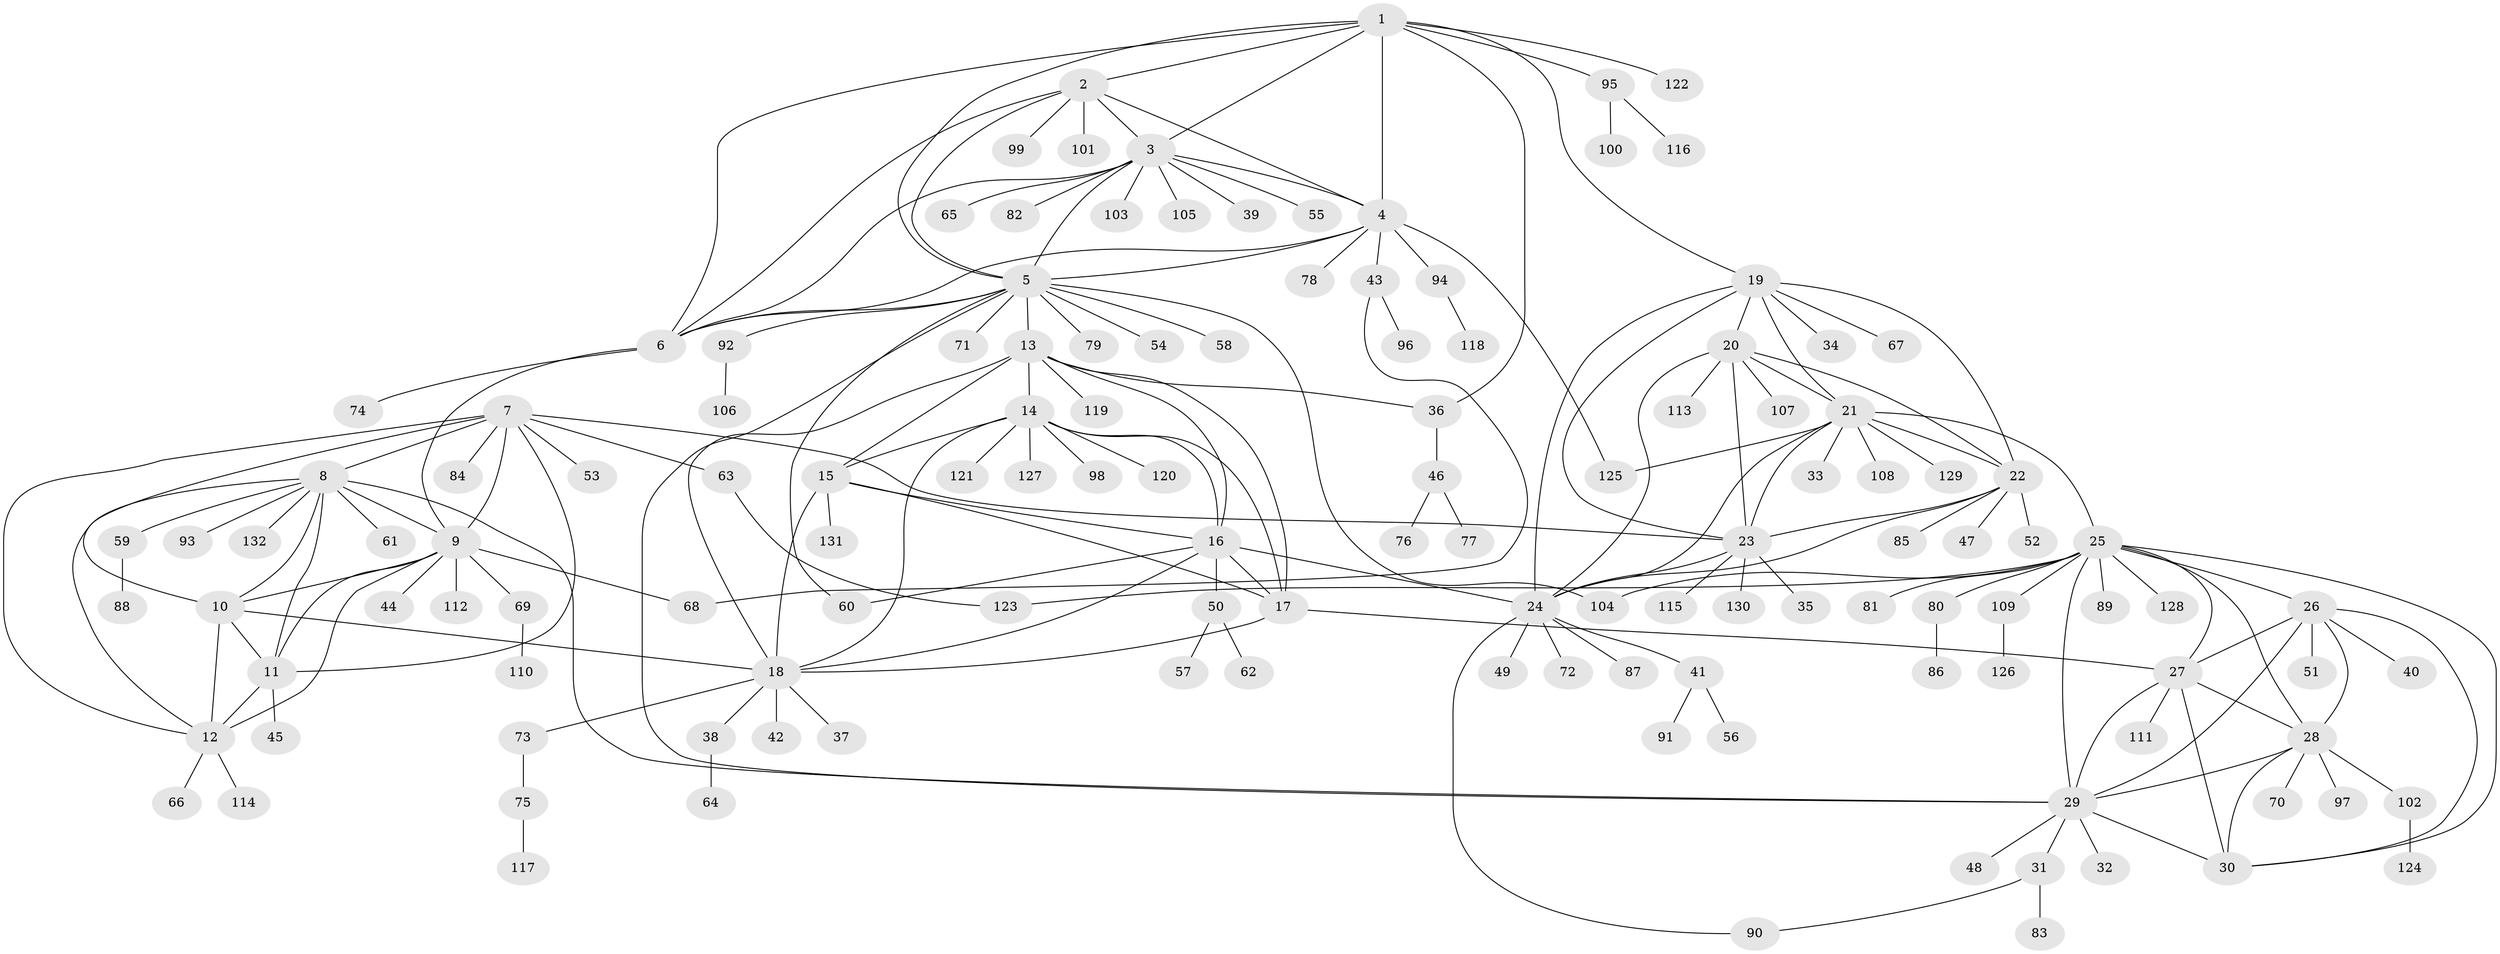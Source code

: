// Generated by graph-tools (version 1.1) at 2025/15/03/09/25 04:15:57]
// undirected, 132 vertices, 194 edges
graph export_dot {
graph [start="1"]
  node [color=gray90,style=filled];
  1;
  2;
  3;
  4;
  5;
  6;
  7;
  8;
  9;
  10;
  11;
  12;
  13;
  14;
  15;
  16;
  17;
  18;
  19;
  20;
  21;
  22;
  23;
  24;
  25;
  26;
  27;
  28;
  29;
  30;
  31;
  32;
  33;
  34;
  35;
  36;
  37;
  38;
  39;
  40;
  41;
  42;
  43;
  44;
  45;
  46;
  47;
  48;
  49;
  50;
  51;
  52;
  53;
  54;
  55;
  56;
  57;
  58;
  59;
  60;
  61;
  62;
  63;
  64;
  65;
  66;
  67;
  68;
  69;
  70;
  71;
  72;
  73;
  74;
  75;
  76;
  77;
  78;
  79;
  80;
  81;
  82;
  83;
  84;
  85;
  86;
  87;
  88;
  89;
  90;
  91;
  92;
  93;
  94;
  95;
  96;
  97;
  98;
  99;
  100;
  101;
  102;
  103;
  104;
  105;
  106;
  107;
  108;
  109;
  110;
  111;
  112;
  113;
  114;
  115;
  116;
  117;
  118;
  119;
  120;
  121;
  122;
  123;
  124;
  125;
  126;
  127;
  128;
  129;
  130;
  131;
  132;
  1 -- 2;
  1 -- 3;
  1 -- 4;
  1 -- 5;
  1 -- 6;
  1 -- 19;
  1 -- 36;
  1 -- 95;
  1 -- 122;
  2 -- 3;
  2 -- 4;
  2 -- 5;
  2 -- 6;
  2 -- 99;
  2 -- 101;
  3 -- 4;
  3 -- 5;
  3 -- 6;
  3 -- 39;
  3 -- 55;
  3 -- 65;
  3 -- 82;
  3 -- 103;
  3 -- 105;
  4 -- 5;
  4 -- 6;
  4 -- 43;
  4 -- 78;
  4 -- 94;
  4 -- 125;
  5 -- 6;
  5 -- 13;
  5 -- 29;
  5 -- 54;
  5 -- 58;
  5 -- 60;
  5 -- 71;
  5 -- 79;
  5 -- 92;
  5 -- 104;
  6 -- 9;
  6 -- 74;
  7 -- 8;
  7 -- 9;
  7 -- 10;
  7 -- 11;
  7 -- 12;
  7 -- 23;
  7 -- 53;
  7 -- 63;
  7 -- 84;
  8 -- 9;
  8 -- 10;
  8 -- 11;
  8 -- 12;
  8 -- 29;
  8 -- 59;
  8 -- 61;
  8 -- 93;
  8 -- 132;
  9 -- 10;
  9 -- 11;
  9 -- 12;
  9 -- 44;
  9 -- 68;
  9 -- 69;
  9 -- 112;
  10 -- 11;
  10 -- 12;
  10 -- 18;
  11 -- 12;
  11 -- 45;
  12 -- 66;
  12 -- 114;
  13 -- 14;
  13 -- 15;
  13 -- 16;
  13 -- 17;
  13 -- 18;
  13 -- 36;
  13 -- 119;
  14 -- 15;
  14 -- 16;
  14 -- 17;
  14 -- 18;
  14 -- 98;
  14 -- 120;
  14 -- 121;
  14 -- 127;
  15 -- 16;
  15 -- 17;
  15 -- 18;
  15 -- 131;
  16 -- 17;
  16 -- 18;
  16 -- 24;
  16 -- 50;
  16 -- 60;
  17 -- 18;
  17 -- 27;
  18 -- 37;
  18 -- 38;
  18 -- 42;
  18 -- 73;
  19 -- 20;
  19 -- 21;
  19 -- 22;
  19 -- 23;
  19 -- 24;
  19 -- 34;
  19 -- 67;
  20 -- 21;
  20 -- 22;
  20 -- 23;
  20 -- 24;
  20 -- 107;
  20 -- 113;
  21 -- 22;
  21 -- 23;
  21 -- 24;
  21 -- 25;
  21 -- 33;
  21 -- 108;
  21 -- 125;
  21 -- 129;
  22 -- 23;
  22 -- 24;
  22 -- 47;
  22 -- 52;
  22 -- 85;
  23 -- 24;
  23 -- 35;
  23 -- 115;
  23 -- 130;
  24 -- 41;
  24 -- 49;
  24 -- 72;
  24 -- 87;
  24 -- 90;
  25 -- 26;
  25 -- 27;
  25 -- 28;
  25 -- 29;
  25 -- 30;
  25 -- 80;
  25 -- 81;
  25 -- 89;
  25 -- 104;
  25 -- 109;
  25 -- 123;
  25 -- 128;
  26 -- 27;
  26 -- 28;
  26 -- 29;
  26 -- 30;
  26 -- 40;
  26 -- 51;
  27 -- 28;
  27 -- 29;
  27 -- 30;
  27 -- 111;
  28 -- 29;
  28 -- 30;
  28 -- 70;
  28 -- 97;
  28 -- 102;
  29 -- 30;
  29 -- 31;
  29 -- 32;
  29 -- 48;
  31 -- 83;
  31 -- 90;
  36 -- 46;
  38 -- 64;
  41 -- 56;
  41 -- 91;
  43 -- 68;
  43 -- 96;
  46 -- 76;
  46 -- 77;
  50 -- 57;
  50 -- 62;
  59 -- 88;
  63 -- 123;
  69 -- 110;
  73 -- 75;
  75 -- 117;
  80 -- 86;
  92 -- 106;
  94 -- 118;
  95 -- 100;
  95 -- 116;
  102 -- 124;
  109 -- 126;
}
